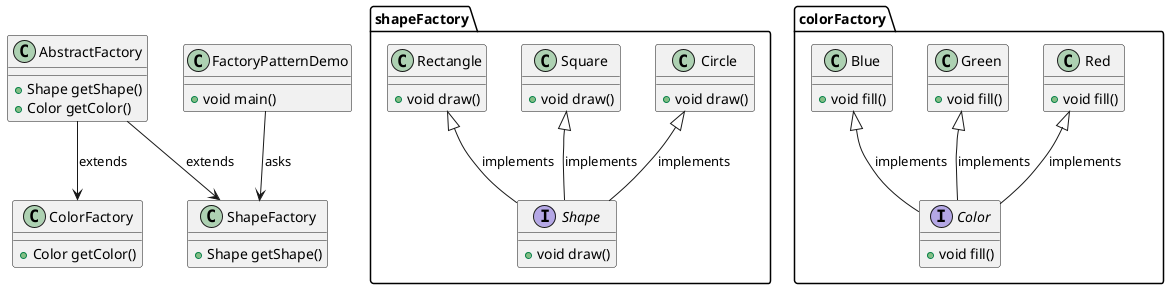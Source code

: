 @startuml

package shapeFactory{

    interface Shape {
        +void draw()
    }

    class Circle {
        +void draw()
    }

    class Square {
        +void draw()
    }

    class Rectangle {
        +void draw()
    }

    Circle <|-- Shape: implements
    Square <|-- Shape: implements
    Rectangle <|-- Shape: implements

}

package colorFactory{

    interface Color {
        +void fill()
    }

    class Red {
        +void fill()
    }

    class Green {
        +void fill()
    }

    class Blue {
        +void fill()
    }

    Red <|-- Color: implements
    Green <|-- Color: implements
    Blue <|-- Color: implements

}

class ShapeFactory {
    +Shape getShape()
}

class ColorFactory {
    +Color getColor()
}

class AbstractFactory {
    +Shape getShape()
    +Color getColor()
}

AbstractFactory --> ShapeFactory: extends
AbstractFactory --> ColorFactory: extends


class FactoryPatternDemo {
    +void main()
}

FactoryPatternDemo --> ShapeFactory: asks


@enduml